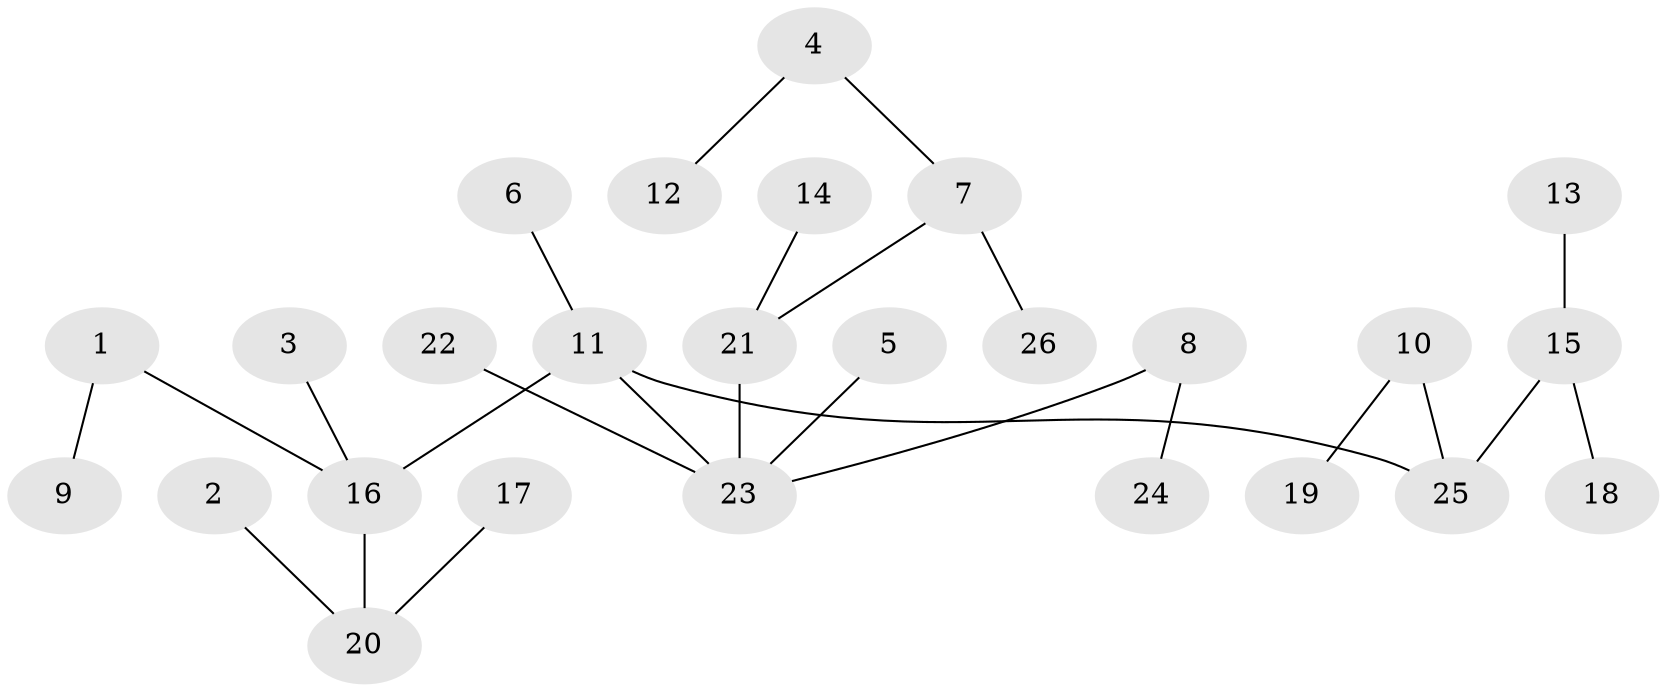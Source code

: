 // original degree distribution, {6: 0.023529411764705882, 7: 0.011764705882352941, 3: 0.16470588235294117, 5: 0.03529411764705882, 4: 0.03529411764705882, 1: 0.5176470588235295, 2: 0.21176470588235294}
// Generated by graph-tools (version 1.1) at 2025/37/03/04/25 23:37:26]
// undirected, 26 vertices, 25 edges
graph export_dot {
  node [color=gray90,style=filled];
  1;
  2;
  3;
  4;
  5;
  6;
  7;
  8;
  9;
  10;
  11;
  12;
  13;
  14;
  15;
  16;
  17;
  18;
  19;
  20;
  21;
  22;
  23;
  24;
  25;
  26;
  1 -- 9 [weight=1.0];
  1 -- 16 [weight=1.0];
  2 -- 20 [weight=1.0];
  3 -- 16 [weight=1.0];
  4 -- 7 [weight=1.0];
  4 -- 12 [weight=1.0];
  5 -- 23 [weight=1.0];
  6 -- 11 [weight=1.0];
  7 -- 21 [weight=1.0];
  7 -- 26 [weight=1.0];
  8 -- 23 [weight=1.0];
  8 -- 24 [weight=1.0];
  10 -- 19 [weight=1.0];
  10 -- 25 [weight=1.0];
  11 -- 16 [weight=1.0];
  11 -- 23 [weight=1.0];
  11 -- 25 [weight=1.0];
  13 -- 15 [weight=1.0];
  14 -- 21 [weight=1.0];
  15 -- 18 [weight=1.0];
  15 -- 25 [weight=1.0];
  16 -- 20 [weight=1.0];
  17 -- 20 [weight=1.0];
  21 -- 23 [weight=1.0];
  22 -- 23 [weight=1.0];
}
